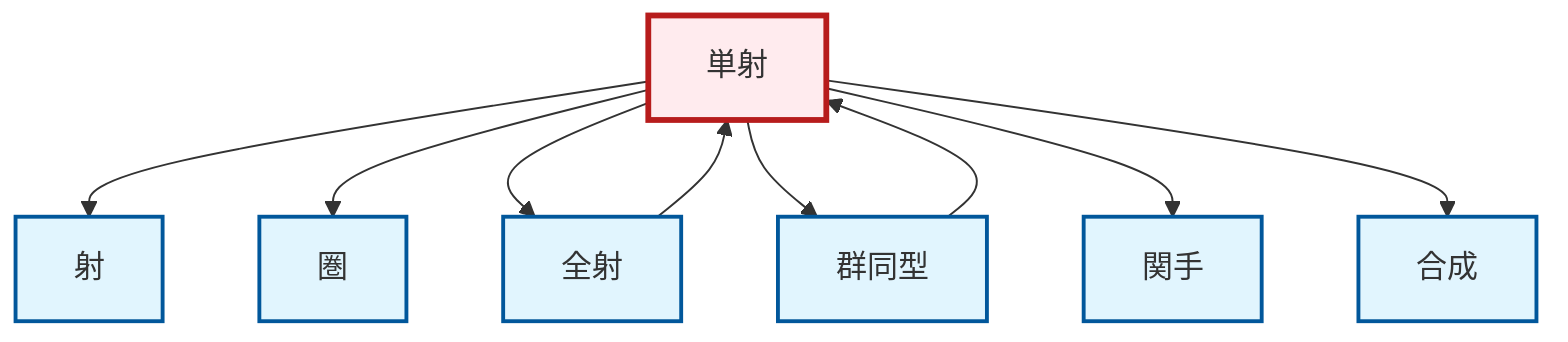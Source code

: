 graph TD
    classDef definition fill:#e1f5fe,stroke:#01579b,stroke-width:2px
    classDef theorem fill:#f3e5f5,stroke:#4a148c,stroke-width:2px
    classDef axiom fill:#fff3e0,stroke:#e65100,stroke-width:2px
    classDef example fill:#e8f5e9,stroke:#1b5e20,stroke-width:2px
    classDef current fill:#ffebee,stroke:#b71c1c,stroke-width:3px
    def-composition["合成"]:::definition
    def-functor["関手"]:::definition
    def-morphism["射"]:::definition
    def-monomorphism["単射"]:::definition
    def-epimorphism["全射"]:::definition
    def-isomorphism["群同型"]:::definition
    def-category["圏"]:::definition
    def-monomorphism --> def-morphism
    def-monomorphism --> def-category
    def-epimorphism --> def-monomorphism
    def-monomorphism --> def-epimorphism
    def-monomorphism --> def-isomorphism
    def-monomorphism --> def-functor
    def-monomorphism --> def-composition
    def-isomorphism --> def-monomorphism
    class def-monomorphism current
